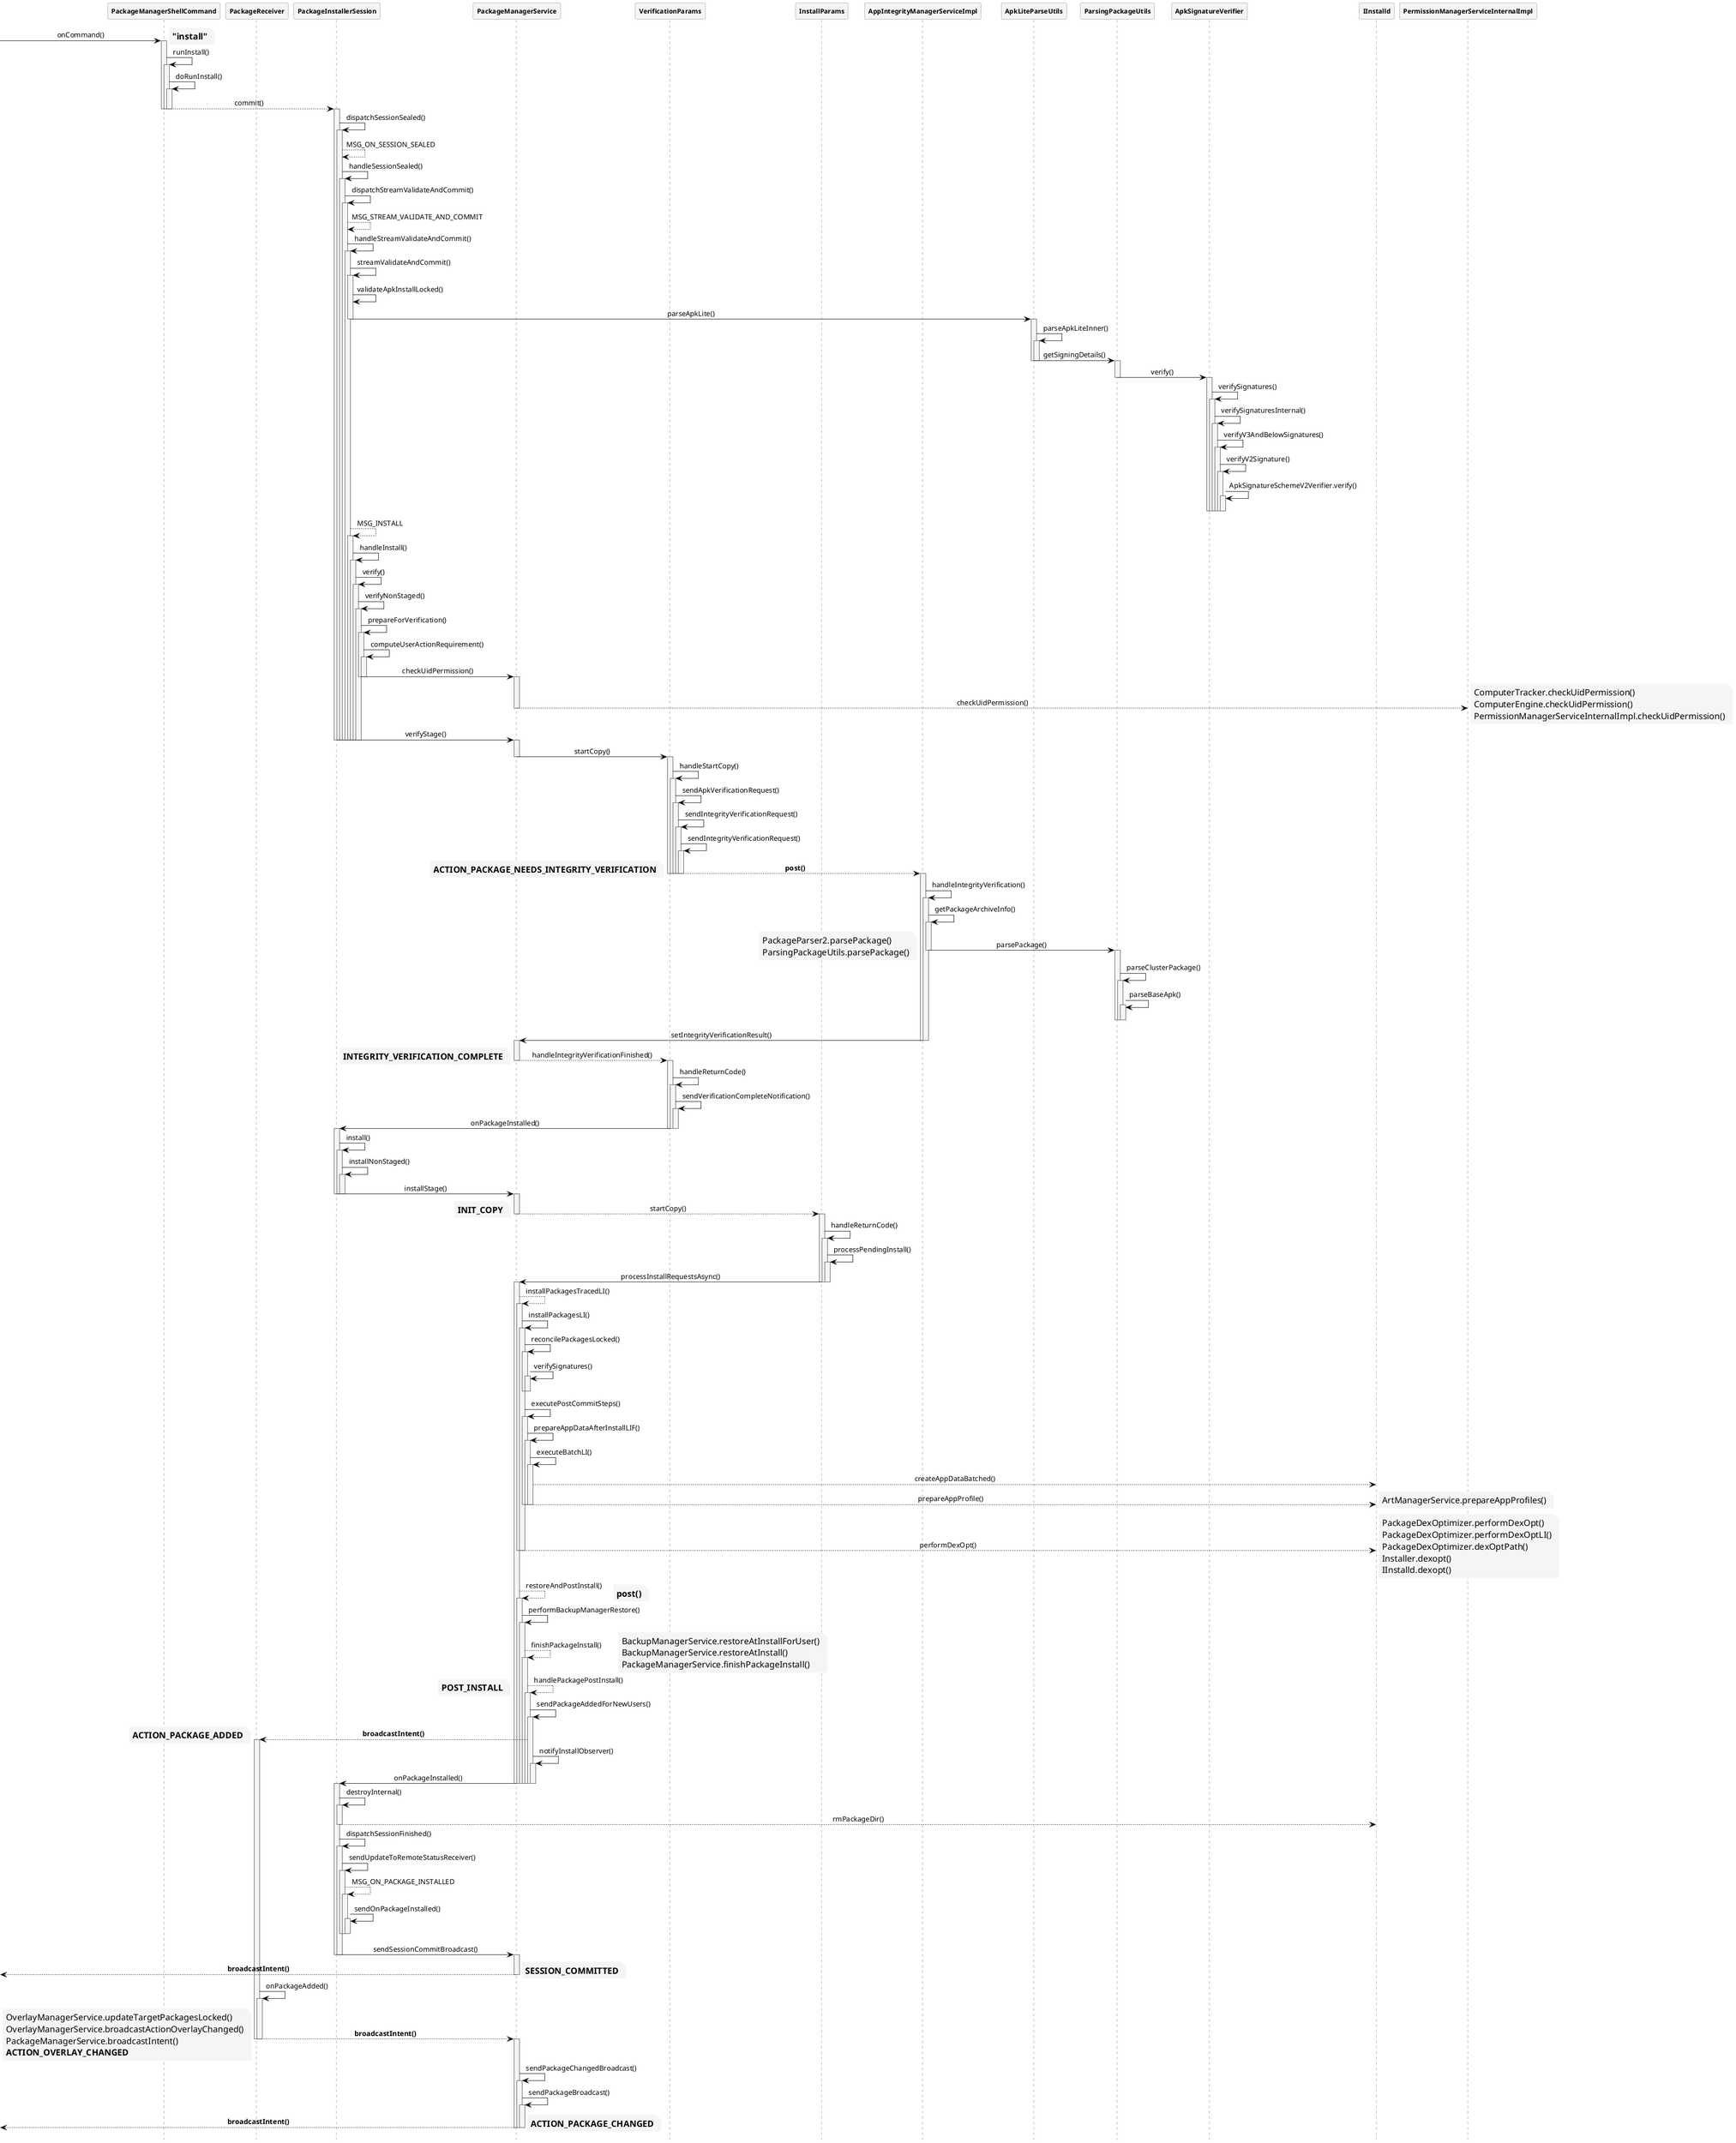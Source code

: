 @startuml PMS2
 
hide footbox
skinparam {
    ' defaultFontName Abyssinica SIL
    Shadowing false  
    backgroundColor white
    NoteFontColor #Black
    NoteFontSize 16
    NoteTextAlignment left
    NoteBackgroundColor WhiteSmoke
    NoteColor transparent
    NoteBorderThickness 0
    NoteBorderColor transparent
    NoteBorderThickness 0
    NoteShadowing false
    ParticipantPadding 0
    BoxPadding 20
    dpi 96
    ClassBackgroundColor transparent
    ClassHeaderBackgroundColor lightBlue
    ClassStereotypeFontColor transparent
    SequenceBoxBordercolor sienna
    SequenceBoxFontSize 24
    SequenceBoxFontColor Black
    SequenceBoxBackgroundColor WhiteSmoke
    SequenceLifeLineBackgroundColor WhiteSmoke
    SequenceMessageAlignment center
    SequenceGroupHeaderFontColor White
    SequenceGroupHeaderFontSize 20
    SequenceGroupBodyBackgroundColor transparent
    SequenceGroupBorderThickness 4
    ' SequenceGroupBackgroundColor DarkOliveGreen
    ' SequenceGroupBorderColor DarkOliveGreen
    SequenceGroupBackgroundColor LightBlue
    SequenceGroupBorderColor LightBlue
    ' transparent
    sequence {
        ParticipantBackgroundColor WhiteSmoke
        ParticipantBorderColor Gray
        ParticipantFontStyle Bold
        ParticipantFontSize 12
        ParticipantPadding 0

        LifeLineBorderColor DimGray
        ArrowColor Black
        ArrowThickness 0.8
        ColorArrowSeparationSpace 30
    }
}

participant PackageManagerShellCommand
participant PackageReceiver
participant PackageInstallerSession
participant PackageManagerService
participant VerificationParams
participant InstallParams
participant AppIntegrityManagerServiceImpl
participant ApkLiteParseUtils
participant ParsingPackageUtils
participant ApkSignatureVerifier
participant IInstalld

' ->PackageHandler:SEND_PENDING_BROADCAST
' ->PackageHandler:DEFERRED_NO_KILL_POST_DELETE
' ->PackageHandler:DEFERRED_NO_KILL_INSTALL_OBSERVER
' ->PackageHandler:WRITE_PACKAGE_RESTRICTIONS
' ->PackageHandler:WRITE_PACKAGE_LIST
' ->PackageHandler:CHECK_PENDING_VERIFICATION
' ->PackageHandler:PACKAGE_VERIFIED
' ->PackageHandler:INSTANT_APP_RESOLUTION_PHASE_TWO
' ->PackageHandler:ENABLE_ROLLBACK_STATUS
' ->PackageHandler:ENABLE_ROLLBACK_TIMEOUT
' ->PackageHandler:DOMAIN_VERIFICATION
' ->PackageHandler:SNAPSHOT_UNCORK


->PackageManagerShellCommand:onCommand()
note left:**"install"**
activate PackageManagerShellCommand
PackageManagerShellCommand->PackageManagerShellCommand:runInstall()
activate PackageManagerShellCommand
PackageManagerShellCommand->PackageManagerShellCommand:doRunInstall()
activate PackageManagerShellCommand
PackageManagerShellCommand-->PackageInstallerSession:commit()
deactivate PackageManagerShellCommand
deactivate PackageManagerShellCommand
deactivate PackageManagerShellCommand

activate PackageInstallerSession
PackageInstallerSession->PackageInstallerSession:dispatchSessionSealed()
activate PackageInstallerSession
PackageInstallerSession-->PackageInstallerSession:MSG_ON_SESSION_SEALED
PackageInstallerSession->PackageInstallerSession:handleSessionSealed()
activate PackageInstallerSession
PackageInstallerSession->PackageInstallerSession:dispatchStreamValidateAndCommit()
activate PackageInstallerSession
PackageInstallerSession-->PackageInstallerSession:MSG_STREAM_VALIDATE_AND_COMMIT
PackageInstallerSession->PackageInstallerSession:handleStreamValidateAndCommit()
activate PackageInstallerSession
PackageInstallerSession->PackageInstallerSession:streamValidateAndCommit()
activate PackageInstallerSession
PackageInstallerSession->PackageInstallerSession:validateApkInstallLocked()
PackageInstallerSession->ApkLiteParseUtils:parseApkLite()
deactivate PackageInstallerSession
activate ApkLiteParseUtils
ApkLiteParseUtils->ApkLiteParseUtils:parseApkLiteInner()
activate ApkLiteParseUtils
ApkLiteParseUtils->ParsingPackageUtils:getSigningDetails()
deactivate ApkLiteParseUtils
deactivate ApkLiteParseUtils
activate ParsingPackageUtils
ParsingPackageUtils->ApkSignatureVerifier:verify()
deactivate ParsingPackageUtils
activate ApkSignatureVerifier
ApkSignatureVerifier->ApkSignatureVerifier:verifySignatures()
activate ApkSignatureVerifier
ApkSignatureVerifier->ApkSignatureVerifier:verifySignaturesInternal()
activate ApkSignatureVerifier
ApkSignatureVerifier->ApkSignatureVerifier:verifyV3AndBelowSignatures()
activate ApkSignatureVerifier
ApkSignatureVerifier->ApkSignatureVerifier:verifyV2Signature()
activate ApkSignatureVerifier
ApkSignatureVerifier->ApkSignatureVerifier:ApkSignatureSchemeV2Verifier.verify()
activate ApkSignatureVerifier
deactivate ApkSignatureVerifier
deactivate ApkSignatureVerifier
deactivate ApkSignatureVerifier
deactivate ApkSignatureVerifier
deactivate ApkSignatureVerifier
deactivate ApkSignatureVerifier

PackageInstallerSession-->PackageInstallerSession:MSG_INSTALL
activate PackageInstallerSession
PackageInstallerSession->PackageInstallerSession:handleInstall()
activate PackageInstallerSession
PackageInstallerSession->PackageInstallerSession:verify()
activate PackageInstallerSession
PackageInstallerSession->PackageInstallerSession:verifyNonStaged()
activate PackageInstallerSession
PackageInstallerSession->PackageInstallerSession:prepareForVerification()
activate PackageInstallerSession
PackageInstallerSession->PackageInstallerSession:computeUserActionRequirement()
activate PackageInstallerSession
PackageInstallerSession->PackageManagerService:checkUidPermission()
deactivate PackageInstallerSession
deactivate PackageInstallerSession
activate PackageManagerService
PackageManagerService-->PermissionManagerServiceInternalImpl:checkUidPermission()
note right:ComputerTracker.checkUidPermission()\n\
ComputerEngine.checkUidPermission()\n\
PermissionManagerServiceInternalImpl.checkUidPermission()
deactivate PackageManagerService


PackageInstallerSession->PackageManagerService:verifyStage()
deactivate PackageInstallerSession
deactivate PackageInstallerSession
deactivate PackageInstallerSession
deactivate PackageInstallerSession
deactivate PackageInstallerSession
deactivate PackageInstallerSession
deactivate PackageInstallerSession
deactivate PackageInstallerSession
deactivate PackageInstallerSession
activate PackageManagerService
PackageManagerService->VerificationParams:startCopy()
deactivate PackageManagerService
activate VerificationParams
VerificationParams->VerificationParams:handleStartCopy()
activate VerificationParams
VerificationParams->VerificationParams:sendApkVerificationRequest()
activate VerificationParams
VerificationParams->VerificationParams:sendIntegrityVerificationRequest()
activate VerificationParams
VerificationParams->VerificationParams:sendIntegrityVerificationRequest()
activate VerificationParams
VerificationParams-->AppIntegrityManagerServiceImpl:**post()**
note left:**ACTION_PACKAGE_NEEDS_INTEGRITY_VERIFICATION**
deactivate VerificationParams
deactivate VerificationParams
deactivate VerificationParams
deactivate VerificationParams
deactivate VerificationParams
activate AppIntegrityManagerServiceImpl
AppIntegrityManagerServiceImpl->AppIntegrityManagerServiceImpl:handleIntegrityVerification()
activate AppIntegrityManagerServiceImpl
AppIntegrityManagerServiceImpl->AppIntegrityManagerServiceImpl:getPackageArchiveInfo()
activate AppIntegrityManagerServiceImpl
AppIntegrityManagerServiceImpl->ParsingPackageUtils:parsePackage()
note left:PackageParser2.parsePackage()\n\
ParsingPackageUtils.parsePackage()
deactivate AppIntegrityManagerServiceImpl
activate ParsingPackageUtils
ParsingPackageUtils->ParsingPackageUtils:parseClusterPackage()
activate ParsingPackageUtils
ParsingPackageUtils->ParsingPackageUtils:parseBaseApk()
activate ParsingPackageUtils
deactivate ParsingPackageUtils
deactivate ParsingPackageUtils
deactivate ParsingPackageUtils


AppIntegrityManagerServiceImpl->PackageManagerService:setIntegrityVerificationResult()
deactivate AppIntegrityManagerServiceImpl
deactivate AppIntegrityManagerServiceImpl
activate PackageManagerService
PackageManagerService-->VerificationParams:handleIntegrityVerificationFinished()
note left:**INTEGRITY_VERIFICATION_COMPLETE**
deactivate PackageManagerService
activate VerificationParams
VerificationParams->VerificationParams:handleReturnCode()
activate VerificationParams
VerificationParams->VerificationParams:sendVerificationCompleteNotification()
activate VerificationParams
VerificationParams->PackageInstallerSession:onPackageInstalled()
deactivate VerificationParams
deactivate VerificationParams
deactivate VerificationParams
activate PackageInstallerSession
PackageInstallerSession->PackageInstallerSession:install()
activate PackageInstallerSession
PackageInstallerSession->PackageInstallerSession:installNonStaged()
activate PackageInstallerSession
PackageInstallerSession->PackageManagerService:installStage()
deactivate PackageInstallerSession
deactivate PackageInstallerSession
deactivate PackageInstallerSession
activate PackageManagerService
PackageManagerService-->InstallParams:startCopy()
note left:**INIT_COPY**
deactivate PackageManagerService
activate InstallParams
InstallParams->InstallParams:handleReturnCode()
activate InstallParams
InstallParams->InstallParams:processPendingInstall()
activate InstallParams
InstallParams->PackageManagerService:processInstallRequestsAsync()
deactivate InstallParams
deactivate InstallParams
deactivate InstallParams
activate PackageManagerService
PackageManagerService-->PackageManagerService:installPackagesTracedLI()
activate PackageManagerService
PackageManagerService->PackageManagerService:installPackagesLI()
activate PackageManagerService
PackageManagerService->PackageManagerService:reconcilePackagesLocked()
activate PackageManagerService
PackageManagerService->PackageManagerService:verifySignatures()
activate PackageManagerService
deactivate PackageManagerService
deactivate PackageManagerService

PackageManagerService->PackageManagerService:executePostCommitSteps()
activate PackageManagerService
PackageManagerService->PackageManagerService:prepareAppDataAfterInstallLIF()
activate PackageManagerService
PackageManagerService->PackageManagerService:executeBatchLI()
activate PackageManagerService
PackageManagerService-->IInstalld:createAppDataBatched()

PackageManagerService-->IInstalld:prepareAppProfile()
note right:ArtManagerService.prepareAppProfiles()
deactivate PackageManagerService
deactivate PackageManagerService
deactivate PackageManagerService

PackageManagerService-->IInstalld:performDexOpt()
note right:PackageDexOptimizer.performDexOpt()\n\
PackageDexOptimizer.performDexOptLI()\n\
PackageDexOptimizer.dexOptPath()\n\
Installer.dexopt()\n\
IInstalld.dexopt()
deactivate PackageManagerService
deactivate PackageManagerService
PackageManagerService-->PackageManagerService:restoreAndPostInstall()
note right:**post()**
activate PackageManagerService
PackageManagerService->PackageManagerService:performBackupManagerRestore()
activate PackageManagerService
PackageManagerService-->PackageManagerService:finishPackageInstall()
note right:BackupManagerService.restoreAtInstallForUser()\n\
BackupManagerService.restoreAtInstall()\n\
PackageManagerService.finishPackageInstall()

activate PackageManagerService

PackageManagerService-->PackageManagerService:handlePackagePostInstall()
note left:**POST_INSTALL**
activate PackageManagerService
PackageManagerService->PackageManagerService:sendPackageAddedForNewUsers()
activate PackageManagerService
PackageManagerService-->PackageReceiver:**broadcastIntent()**
note left:**ACTION_PACKAGE_ADDED**
activate PackageReceiver


PackageManagerService->PackageManagerService:notifyInstallObserver()
activate PackageManagerService
PackageManagerService->PackageInstallerSession:onPackageInstalled()
deactivate PackageManagerService
deactivate PackageManagerService
deactivate PackageManagerService
deactivate PackageManagerService
deactivate PackageManagerService
deactivate PackageManagerService
deactivate PackageManagerService
deactivate PackageManagerService
deactivate PackageManagerService
activate PackageInstallerSession
PackageInstallerSession->PackageInstallerSession:destroyInternal()
activate PackageInstallerSession
PackageInstallerSession-->IInstalld:rmPackageDir()
deactivate PackageInstallerSession

PackageInstallerSession->PackageInstallerSession:dispatchSessionFinished()
activate PackageInstallerSession
PackageInstallerSession->PackageInstallerSession:sendUpdateToRemoteStatusReceiver()
activate PackageInstallerSession
PackageInstallerSession-->PackageInstallerSession:MSG_ON_PACKAGE_INSTALLED
activate PackageInstallerSession
PackageInstallerSession->PackageInstallerSession:sendOnPackageInstalled()
activate PackageInstallerSession
deactivate PackageInstallerSession
deactivate PackageInstallerSession
deactivate PackageInstallerSession

PackageInstallerSession->PackageManagerService:sendSessionCommitBroadcast()
deactivate PackageInstallerSession
deactivate PackageInstallerSession
activate PackageManagerService
<--PackageManagerService:**broadcastIntent()**
note left:**SESSION_COMMITTED**
deactivate PackageManagerService

PackageReceiver->PackageReceiver:onPackageAdded()
activate PackageReceiver
PackageReceiver-->PackageManagerService:**broadcastIntent()**
note left:OverlayManagerService.updateTargetPackagesLocked()\n\
OverlayManagerService.broadcastActionOverlayChanged()\n\
PackageManagerService.broadcastIntent()\n\
**ACTION_OVERLAY_CHANGED**
deactivate PackageReceiver
deactivate PackageReceiver
activate PackageManagerService
PackageManagerService->PackageManagerService:sendPackageChangedBroadcast()
activate PackageManagerService
PackageManagerService->PackageManagerService:sendPackageBroadcast()
activate PackageManagerService
<--PackageManagerService:**broadcastIntent()**
note left:**ACTION_PACKAGE_CHANGED**
deactivate PackageManagerService
deactivate PackageManagerService
deactivate PackageManagerService


' group ???
' PackageManagerService-->VerificationParams:RET
' note right:**ACTION_PACKAGE_NEEDS_INTEGRITY_VERIFICATION**
' VerificationParams->PackageHandler:CHECK_PENDING_INTEGRITY_VERIFICATION
' -->PackageHandler:WRITE_SETTINGS
' end group